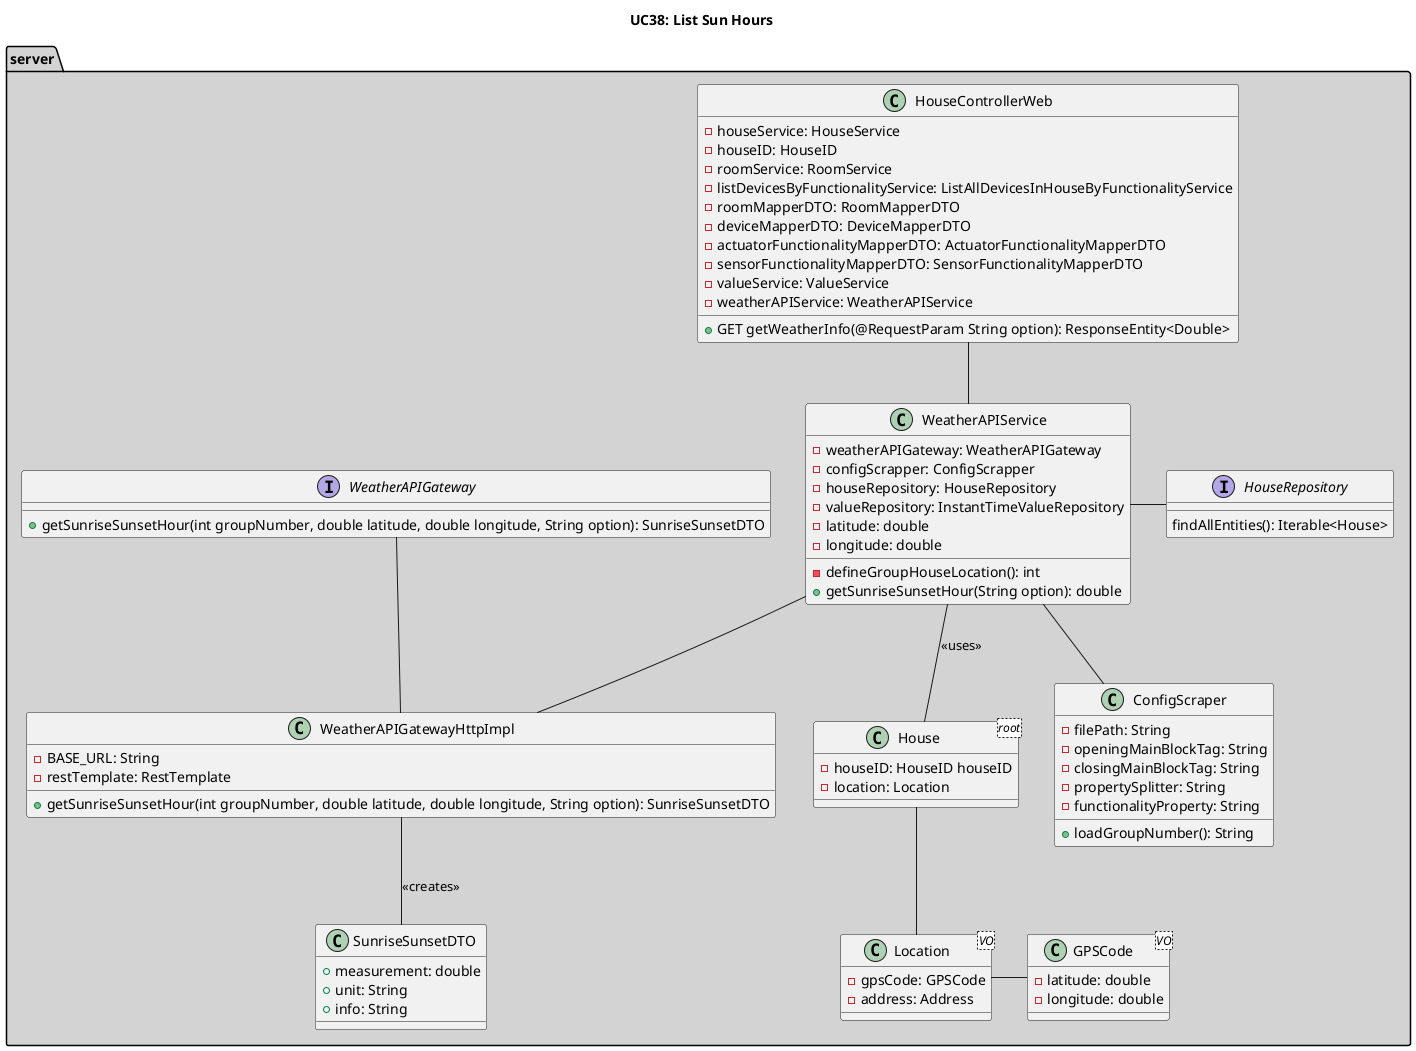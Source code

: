 @startuml
'skinparam linetype ortho

title UC38: List Sun Hours

package server #LightGray {

class HouseControllerWeb {
-houseService: HouseService
  -houseID: HouseID
  -roomService: RoomService
  -listDevicesByFunctionalityService: ListAllDevicesInHouseByFunctionalityService
  -roomMapperDTO: RoomMapperDTO
  -deviceMapperDTO: DeviceMapperDTO
  -actuatorFunctionalityMapperDTO: ActuatorFunctionalityMapperDTO
  -sensorFunctionalityMapperDTO: SensorFunctionalityMapperDTO
  -valueService: ValueService
- weatherAPIService: WeatherAPIService
+ GET getWeatherInfo(@RequestParam String option): ResponseEntity<Double>
}

class WeatherAPIService {
- weatherAPIGateway: WeatherAPIGateway
- configScrapper: ConfigScrapper
- houseRepository: HouseRepository
- valueRepository: InstantTimeValueRepository
- latitude: double
- longitude: double
- defineGroupHouseLocation(): int
+ getSunriseSunsetHour(String option): double
}

class ConfigScraper{
    -filePath: String
    -openingMainBlockTag: String
    -closingMainBlockTag: String
    -propertySplitter: String
    -functionalityProperty: String
    +loadGroupNumber(): String
}

interface HouseRepository {
findAllEntities(): Iterable<House>
}

class House <root>{
  -houseID: HouseID houseID
  -location: Location
}

class Location <VO>{
  -gpsCode: GPSCode
  -address: Address
}

class GPSCode <VO>{
  -latitude: double
  -longitude: double
}

interface WeatherAPIGateway {
+ getSunriseSunsetHour(int groupNumber, double latitude, double longitude, String option): SunriseSunsetDTO
}

class WeatherAPIGatewayHttpImpl {
- BASE_URL: String
- restTemplate: RestTemplate
+ getSunriseSunsetHour(int groupNumber, double latitude, double longitude, String option): SunriseSunsetDTO
}

class SunriseSunsetDTO {
+ measurement: double
+ unit: String
+ info: String
}

HouseControllerWeb -- WeatherAPIService
WeatherAPIService -- WeatherAPIGatewayHttpImpl
WeatherAPIService - HouseRepository
WeatherAPIService -- ConfigScraper
WeatherAPIGateway -- WeatherAPIGatewayHttpImpl
WeatherAPIService -- House: <<uses>>
House -- Location
Location - GPSCode
WeatherAPIGatewayHttpImpl -- SunriseSunsetDTO: <<creates>>
}

@enduml